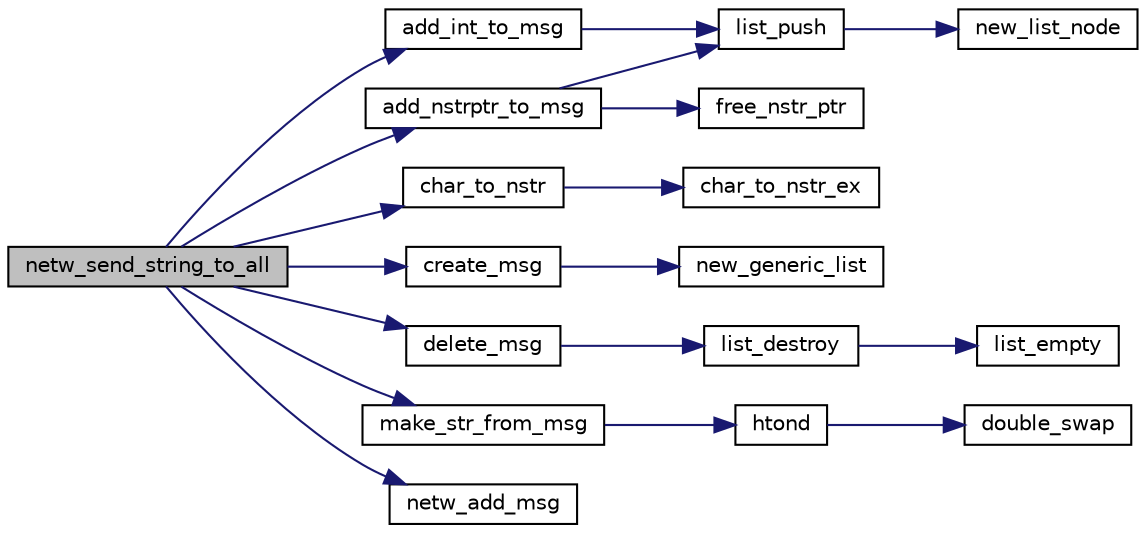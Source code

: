 digraph G
{
  edge [fontname="Helvetica",fontsize="10",labelfontname="Helvetica",labelfontsize="10"];
  node [fontname="Helvetica",fontsize="10",shape=record];
  rankdir=LR;
  Node1 [label="netw_send_string_to_all",height=0.2,width=0.4,color="black", fillcolor="grey75", style="filled" fontcolor="black"];
  Node1 -> Node2 [color="midnightblue",fontsize="10",style="solid",fontname="Helvetica"];
  Node2 [label="add_int_to_msg",height=0.2,width=0.4,color="black", fillcolor="white", style="filled",URL="$group___n_e_t_w_o_r_k___m_s_g.html#ga9aa63e987d00d99d9a21aec35efecf74",tooltip="Add an int to the int list int the message."];
  Node2 -> Node3 [color="midnightblue",fontsize="10",style="solid",fontname="Helvetica"];
  Node3 [label="list_push",height=0.2,width=0.4,color="black", fillcolor="white", style="filled",URL="$group___l_i_s_t.html#ga4eab319289a83524639ee5e9f0441fdf",tooltip="Add a pointer to the end of the list."];
  Node3 -> Node4 [color="midnightblue",fontsize="10",style="solid",fontname="Helvetica"];
  Node4 [label="new_list_node",height=0.2,width=0.4,color="black", fillcolor="white", style="filled",URL="$group___l_i_s_t.html#ga6f57b62b796c1248014bc14a9bb0fc6c",tooltip="Allocate a new node to link in a list."];
  Node1 -> Node5 [color="midnightblue",fontsize="10",style="solid",fontname="Helvetica"];
  Node5 [label="add_nstrptr_to_msg",height=0.2,width=0.4,color="black", fillcolor="white", style="filled",URL="$group___n_e_t_w_o_r_k___m_s_g.html#ga53dfbdd3b5d1cfcf387d17b4465e5f3a",tooltip="Add a string to the string list in the message."];
  Node5 -> Node6 [color="midnightblue",fontsize="10",style="solid",fontname="Helvetica"];
  Node6 [label="free_nstr_ptr",height=0.2,width=0.4,color="black", fillcolor="white", style="filled",URL="$group___n___s_t_r.html#ga0a864a4ce4997389f2e5e2e16c51a30a",tooltip="Free a N_STR pointer structure."];
  Node5 -> Node3 [color="midnightblue",fontsize="10",style="solid",fontname="Helvetica"];
  Node1 -> Node7 [color="midnightblue",fontsize="10",style="solid",fontname="Helvetica"];
  Node7 [label="char_to_nstr",height=0.2,width=0.4,color="black", fillcolor="white", style="filled",URL="$group___n___s_t_r.html#ga774aea1d21b0b4d94cb4e4c5fdb1bbd2",tooltip="Convert a char into a N_STR, short version."];
  Node7 -> Node8 [color="midnightblue",fontsize="10",style="solid",fontname="Helvetica"];
  Node8 [label="char_to_nstr_ex",height=0.2,width=0.4,color="black", fillcolor="white", style="filled",URL="$group___n___s_t_r.html#gaeb714633f5a20c9e90ea62c9f0a7864c",tooltip="Convert a char into a N_STR, extended version."];
  Node1 -> Node9 [color="midnightblue",fontsize="10",style="solid",fontname="Helvetica"];
  Node9 [label="create_msg",height=0.2,width=0.4,color="black", fillcolor="white", style="filled",URL="$group___n_e_t_w_o_r_k___m_s_g.html#ga62ae674d9de6171bcbd604e68a3b94a9",tooltip="Create a NETW_MSG *object."];
  Node9 -> Node10 [color="midnightblue",fontsize="10",style="solid",fontname="Helvetica"];
  Node10 [label="new_generic_list",height=0.2,width=0.4,color="black", fillcolor="white", style="filled",URL="$group___l_i_s_t.html#gaa82751b4d6a219771661843e61cefa2e",tooltip="Initialiaze a generic list container to max_items pointers."];
  Node1 -> Node11 [color="midnightblue",fontsize="10",style="solid",fontname="Helvetica"];
  Node11 [label="delete_msg",height=0.2,width=0.4,color="black", fillcolor="white", style="filled",URL="$group___n_e_t_w_o_r_k___m_s_g.html#gadcc2854217553f3a4890973873bdf634",tooltip="Delete a NETW_MSG *object."];
  Node11 -> Node12 [color="midnightblue",fontsize="10",style="solid",fontname="Helvetica"];
  Node12 [label="list_destroy",height=0.2,width=0.4,color="black", fillcolor="white", style="filled",URL="$group___l_i_s_t.html#ga90d32fef68ce6f3ec0a7b4085690c755",tooltip="Empty and Free a list container. Call the destructor each time."];
  Node12 -> Node13 [color="midnightblue",fontsize="10",style="solid",fontname="Helvetica"];
  Node13 [label="list_empty",height=0.2,width=0.4,color="black", fillcolor="white", style="filled",URL="$group___l_i_s_t.html#ga1dafe7a250ddad51fadd375f057287e7",tooltip="Empty a LIST list of pointers."];
  Node1 -> Node14 [color="midnightblue",fontsize="10",style="solid",fontname="Helvetica"];
  Node14 [label="make_str_from_msg",height=0.2,width=0.4,color="black", fillcolor="white", style="filled",URL="$group___n_e_t_w_o_r_k___m_s_g.html#gafe20cb69ca45b0b1d91a0fd591a399cd",tooltip="Make a single string of the message."];
  Node14 -> Node15 [color="midnightblue",fontsize="10",style="solid",fontname="Helvetica"];
  Node15 [label="htond",height=0.2,width=0.4,color="black", fillcolor="white", style="filled",URL="$group___n_e_t_w_o_r_k___m_s_g.html#ga0cf26e3b1e26847bbd66fbd4b4a1a67c",tooltip="If needed swap bytes for a double."];
  Node15 -> Node16 [color="midnightblue",fontsize="10",style="solid",fontname="Helvetica"];
  Node16 [label="double_swap",height=0.2,width=0.4,color="black", fillcolor="white", style="filled",URL="$group___n_e_t_w_o_r_k___m_s_g.html#ga4f7b627b47a1ee6976089dc4ab0a91b9",tooltip="Swap bytes endiannes for a double."];
  Node1 -> Node17 [color="midnightblue",fontsize="10",style="solid",fontname="Helvetica"];
  Node17 [label="netw_add_msg",height=0.2,width=0.4,color="black", fillcolor="white", style="filled",URL="$group___n_e_t_w_o_r_k_i_n_g.html#ga10429a9fa106b61c38f28635242ce502",tooltip="Add a message to send in aimed NETWORK."];
}
